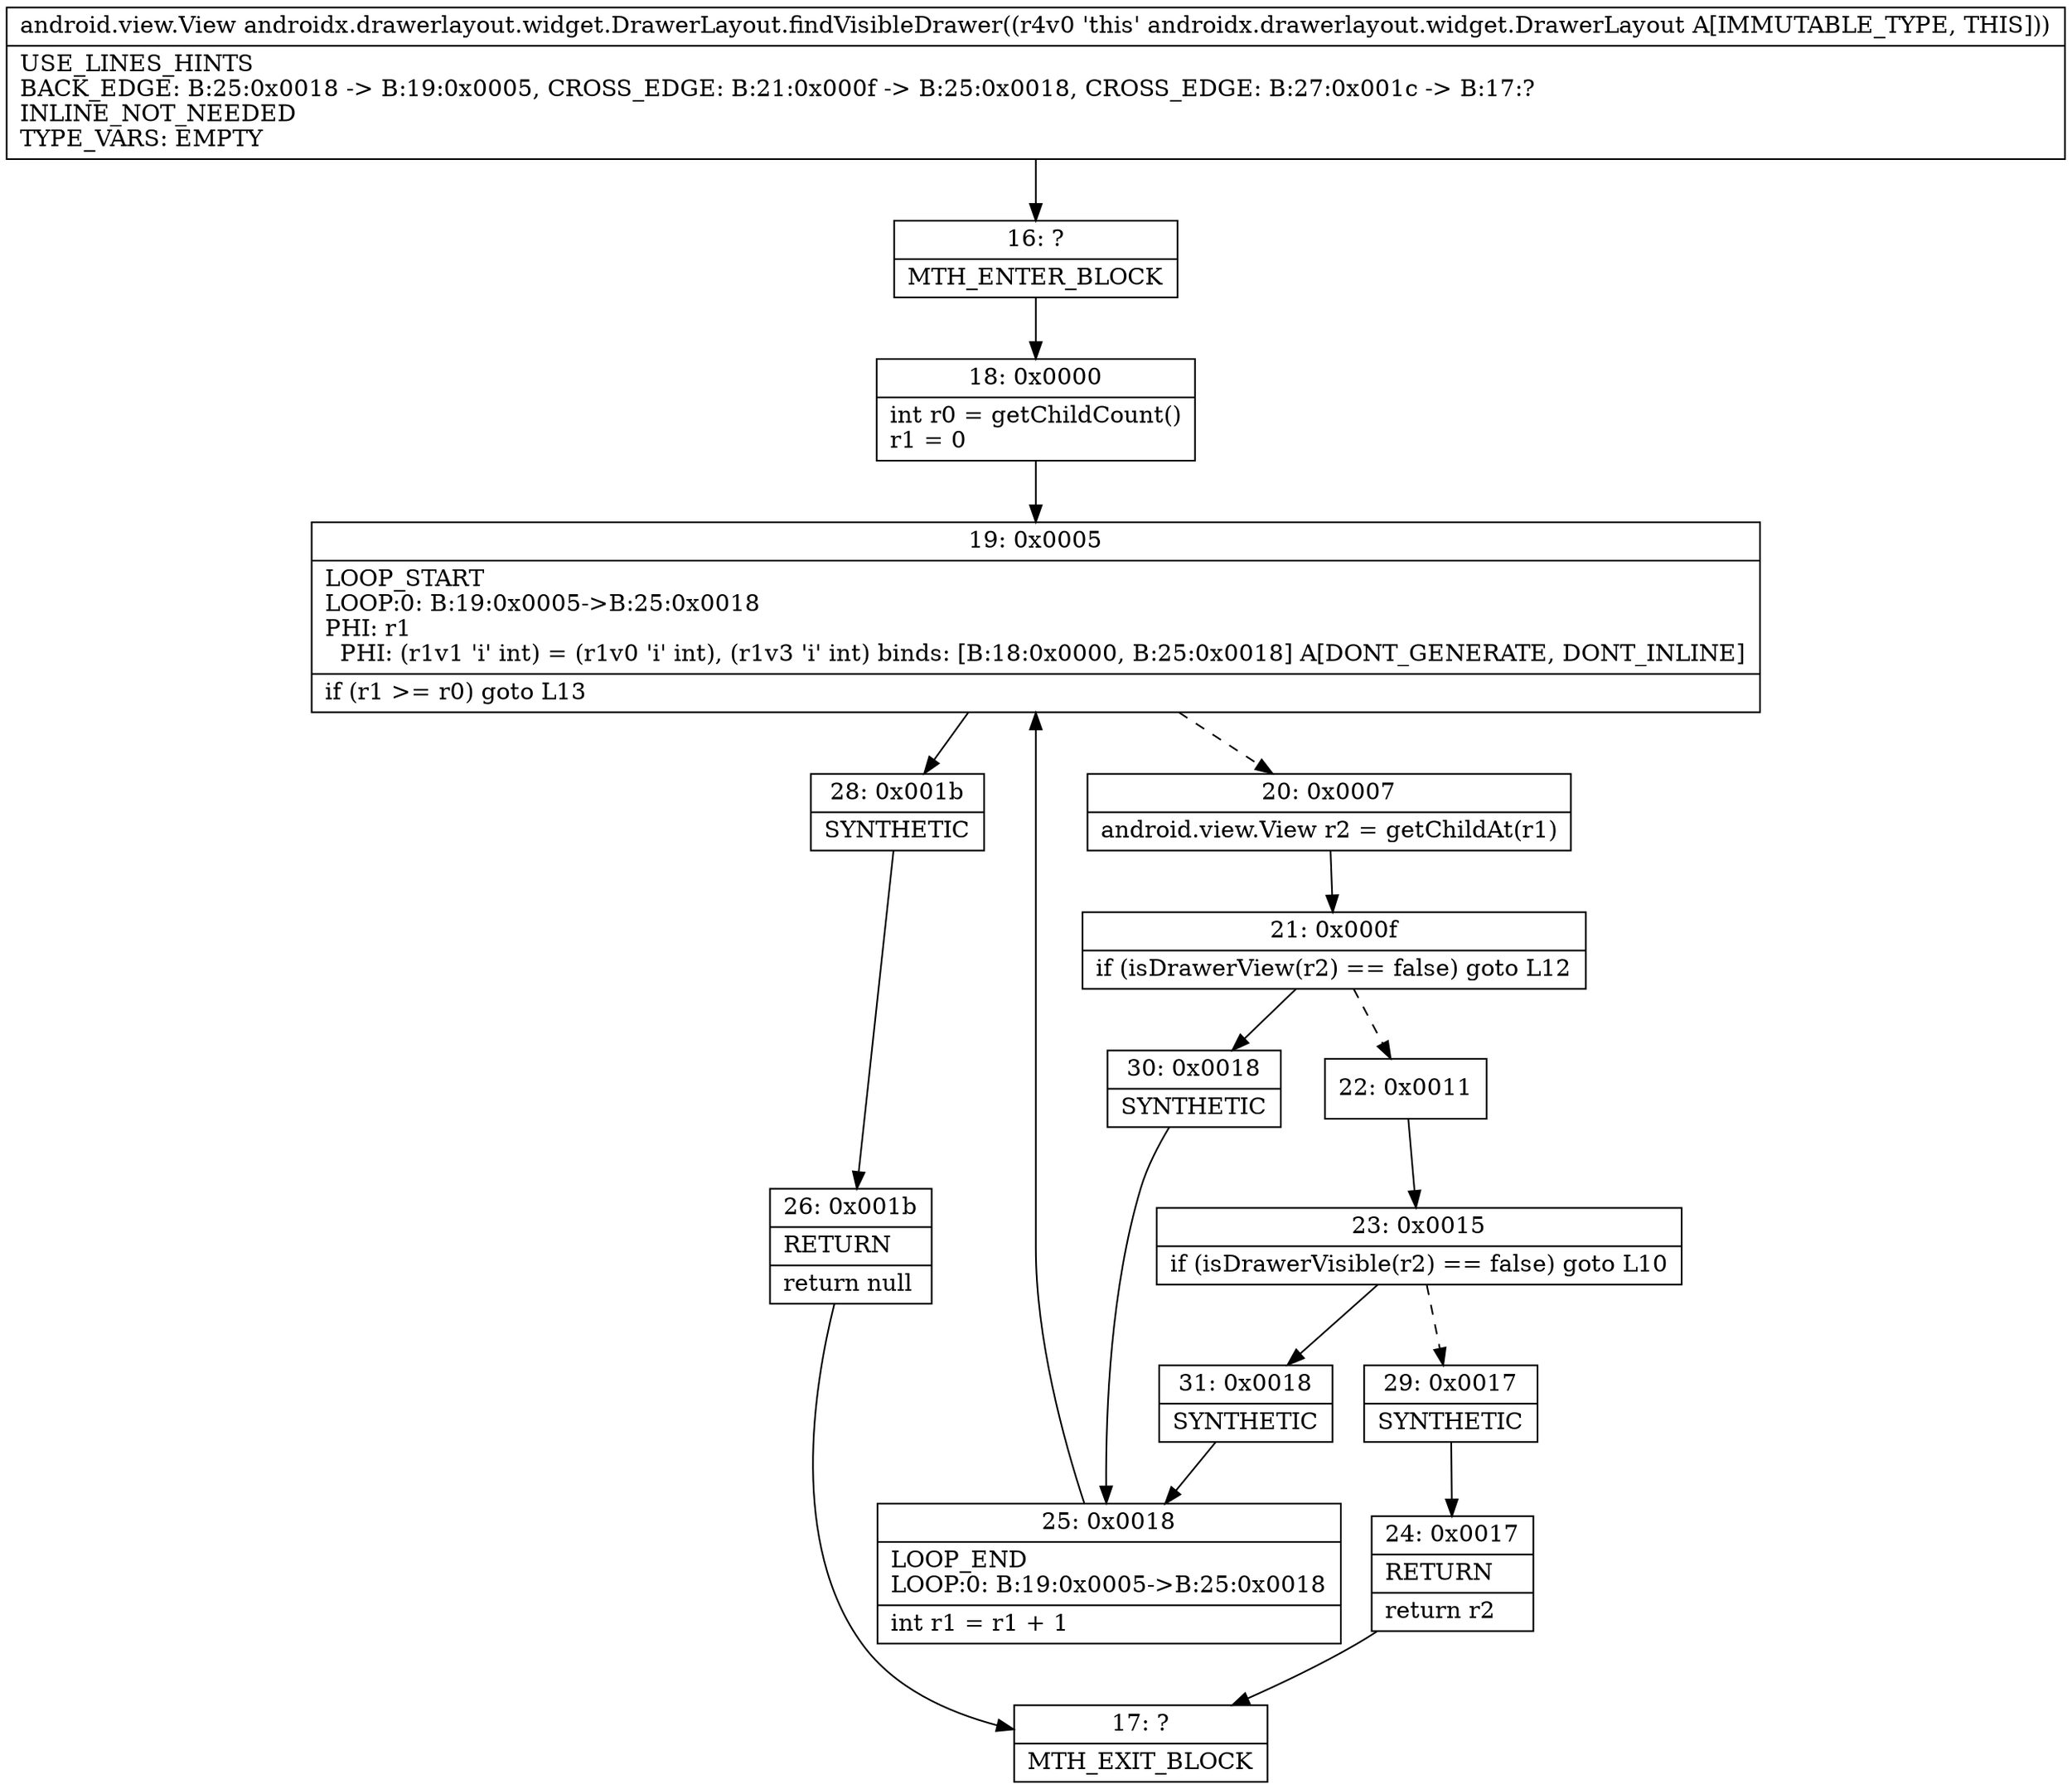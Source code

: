 digraph "CFG forandroidx.drawerlayout.widget.DrawerLayout.findVisibleDrawer()Landroid\/view\/View;" {
Node_16 [shape=record,label="{16\:\ ?|MTH_ENTER_BLOCK\l}"];
Node_18 [shape=record,label="{18\:\ 0x0000|int r0 = getChildCount()\lr1 = 0\l}"];
Node_19 [shape=record,label="{19\:\ 0x0005|LOOP_START\lLOOP:0: B:19:0x0005\-\>B:25:0x0018\lPHI: r1 \l  PHI: (r1v1 'i' int) = (r1v0 'i' int), (r1v3 'i' int) binds: [B:18:0x0000, B:25:0x0018] A[DONT_GENERATE, DONT_INLINE]\l|if (r1 \>= r0) goto L13\l}"];
Node_20 [shape=record,label="{20\:\ 0x0007|android.view.View r2 = getChildAt(r1)\l}"];
Node_21 [shape=record,label="{21\:\ 0x000f|if (isDrawerView(r2) == false) goto L12\l}"];
Node_22 [shape=record,label="{22\:\ 0x0011}"];
Node_23 [shape=record,label="{23\:\ 0x0015|if (isDrawerVisible(r2) == false) goto L10\l}"];
Node_29 [shape=record,label="{29\:\ 0x0017|SYNTHETIC\l}"];
Node_24 [shape=record,label="{24\:\ 0x0017|RETURN\l|return r2\l}"];
Node_17 [shape=record,label="{17\:\ ?|MTH_EXIT_BLOCK\l}"];
Node_31 [shape=record,label="{31\:\ 0x0018|SYNTHETIC\l}"];
Node_25 [shape=record,label="{25\:\ 0x0018|LOOP_END\lLOOP:0: B:19:0x0005\-\>B:25:0x0018\l|int r1 = r1 + 1\l}"];
Node_30 [shape=record,label="{30\:\ 0x0018|SYNTHETIC\l}"];
Node_28 [shape=record,label="{28\:\ 0x001b|SYNTHETIC\l}"];
Node_26 [shape=record,label="{26\:\ 0x001b|RETURN\l|return null\l}"];
MethodNode[shape=record,label="{android.view.View androidx.drawerlayout.widget.DrawerLayout.findVisibleDrawer((r4v0 'this' androidx.drawerlayout.widget.DrawerLayout A[IMMUTABLE_TYPE, THIS]))  | USE_LINES_HINTS\lBACK_EDGE: B:25:0x0018 \-\> B:19:0x0005, CROSS_EDGE: B:21:0x000f \-\> B:25:0x0018, CROSS_EDGE: B:27:0x001c \-\> B:17:?\lINLINE_NOT_NEEDED\lTYPE_VARS: EMPTY\l}"];
MethodNode -> Node_16;Node_16 -> Node_18;
Node_18 -> Node_19;
Node_19 -> Node_20[style=dashed];
Node_19 -> Node_28;
Node_20 -> Node_21;
Node_21 -> Node_22[style=dashed];
Node_21 -> Node_30;
Node_22 -> Node_23;
Node_23 -> Node_29[style=dashed];
Node_23 -> Node_31;
Node_29 -> Node_24;
Node_24 -> Node_17;
Node_31 -> Node_25;
Node_25 -> Node_19;
Node_30 -> Node_25;
Node_28 -> Node_26;
Node_26 -> Node_17;
}

